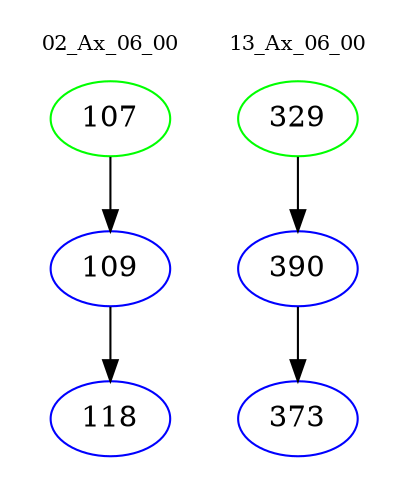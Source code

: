 digraph{
subgraph cluster_0 {
color = white
label = "02_Ax_06_00";
fontsize=10;
T0_107 [label="107", color="green"]
T0_107 -> T0_109 [color="black"]
T0_109 [label="109", color="blue"]
T0_109 -> T0_118 [color="black"]
T0_118 [label="118", color="blue"]
}
subgraph cluster_1 {
color = white
label = "13_Ax_06_00";
fontsize=10;
T1_329 [label="329", color="green"]
T1_329 -> T1_390 [color="black"]
T1_390 [label="390", color="blue"]
T1_390 -> T1_373 [color="black"]
T1_373 [label="373", color="blue"]
}
}
